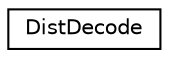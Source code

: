 digraph "Graphical Class Hierarchy"
{
 // LATEX_PDF_SIZE
  edge [fontname="Helvetica",fontsize="10",labelfontname="Helvetica",labelfontsize="10"];
  node [fontname="Helvetica",fontsize="10",shape=record];
  rankdir="LR";
  Node0 [label="DistDecode",height=0.2,width=0.4,color="black", fillcolor="white", style="filled",URL="$structDistDecode.html",tooltip=" "];
}
